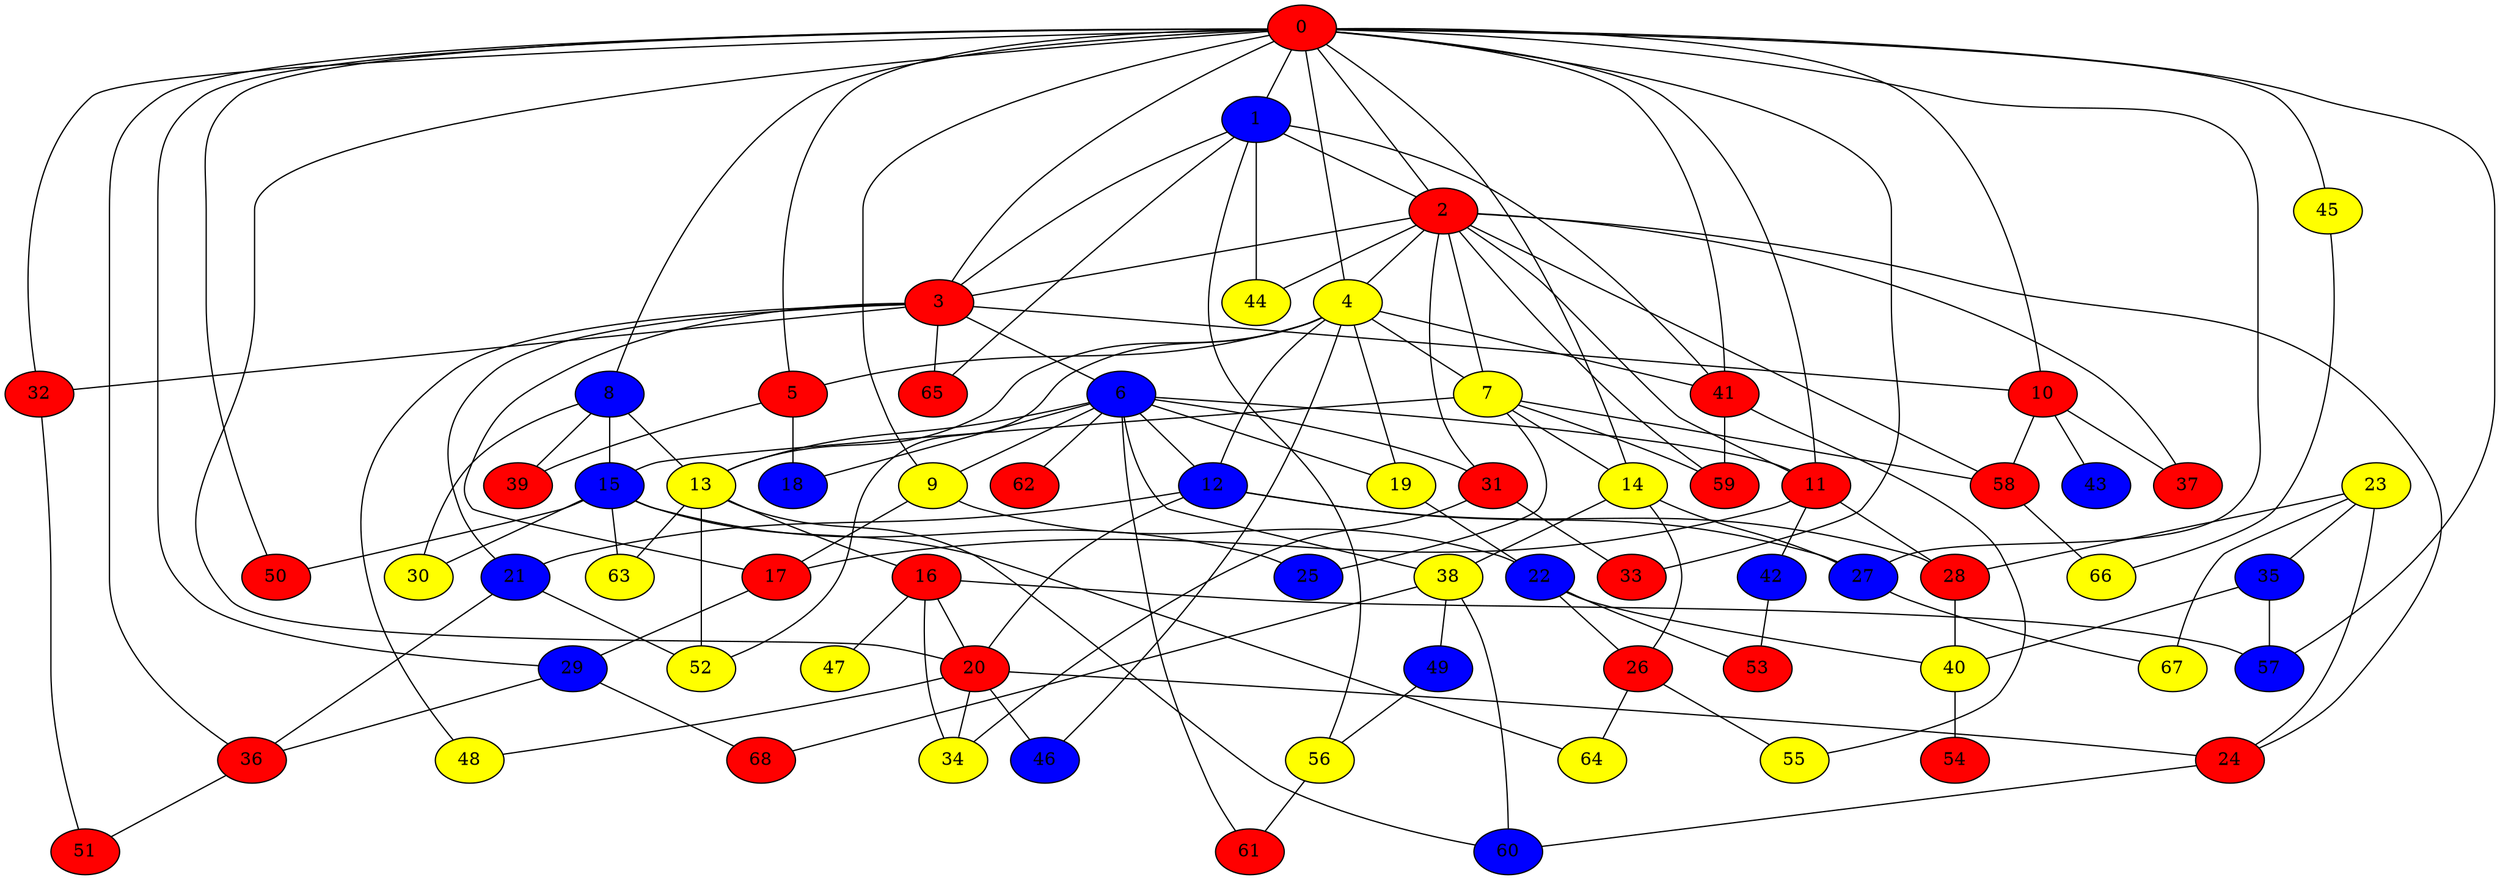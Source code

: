 graph {
0 [style = filled fillcolor = red];
1 [style = filled fillcolor = blue];
2 [style = filled fillcolor = red];
3 [style = filled fillcolor = red];
4 [style = filled fillcolor = yellow];
5 [style = filled fillcolor = red];
6 [style = filled fillcolor = blue];
7 [style = filled fillcolor = yellow];
8 [style = filled fillcolor = blue];
9 [style = filled fillcolor = yellow];
10 [style = filled fillcolor = red];
11 [style = filled fillcolor = red];
12 [style = filled fillcolor = blue];
13 [style = filled fillcolor = yellow];
14 [style = filled fillcolor = yellow];
15 [style = filled fillcolor = blue];
16 [style = filled fillcolor = red];
17 [style = filled fillcolor = red];
18 [style = filled fillcolor = blue];
19 [style = filled fillcolor = yellow];
20 [style = filled fillcolor = red];
21 [style = filled fillcolor = blue];
22 [style = filled fillcolor = blue];
23 [style = filled fillcolor = yellow];
24 [style = filled fillcolor = red];
25 [style = filled fillcolor = blue];
26 [style = filled fillcolor = red];
27 [style = filled fillcolor = blue];
28 [style = filled fillcolor = red];
29 [style = filled fillcolor = blue];
30 [style = filled fillcolor = yellow];
31 [style = filled fillcolor = red];
32 [style = filled fillcolor = red];
33 [style = filled fillcolor = red];
34 [style = filled fillcolor = yellow];
35 [style = filled fillcolor = blue];
36 [style = filled fillcolor = red];
37 [style = filled fillcolor = red];
38 [style = filled fillcolor = yellow];
39 [style = filled fillcolor = red];
40 [style = filled fillcolor = yellow];
41 [style = filled fillcolor = red];
42 [style = filled fillcolor = blue];
43 [style = filled fillcolor = blue];
44 [style = filled fillcolor = yellow];
45 [style = filled fillcolor = yellow];
46 [style = filled fillcolor = blue];
47 [style = filled fillcolor = yellow];
48 [style = filled fillcolor = yellow];
49 [style = filled fillcolor = blue];
50 [style = filled fillcolor = red];
51 [style = filled fillcolor = red];
52 [style = filled fillcolor = yellow];
53 [style = filled fillcolor = red];
54 [style = filled fillcolor = red];
55 [style = filled fillcolor = yellow];
56 [style = filled fillcolor = yellow];
57 [style = filled fillcolor = blue];
58 [style = filled fillcolor = red];
59 [style = filled fillcolor = red];
60 [style = filled fillcolor = blue];
61 [style = filled fillcolor = red];
62 [style = filled fillcolor = red];
63 [style = filled fillcolor = yellow];
64 [style = filled fillcolor = yellow];
65 [style = filled fillcolor = red];
66 [style = filled fillcolor = yellow];
67 [style = filled fillcolor = yellow];
68 [style = filled fillcolor = red];
0 -- 1;
0 -- 4;
0 -- 3;
0 -- 2;
0 -- 5;
0 -- 8;
0 -- 9;
0 -- 10;
0 -- 11;
0 -- 14;
0 -- 20;
0 -- 27;
0 -- 29;
0 -- 32;
0 -- 33;
0 -- 36;
0 -- 41;
0 -- 45;
0 -- 50;
0 -- 57;
1 -- 2;
1 -- 3;
1 -- 41;
1 -- 44;
1 -- 56;
1 -- 65;
2 -- 3;
2 -- 4;
2 -- 7;
2 -- 11;
2 -- 24;
2 -- 31;
2 -- 37;
2 -- 44;
2 -- 58;
2 -- 59;
3 -- 6;
3 -- 10;
3 -- 17;
3 -- 21;
3 -- 32;
3 -- 48;
3 -- 65;
4 -- 5;
4 -- 7;
4 -- 12;
4 -- 13;
4 -- 19;
4 -- 41;
4 -- 46;
4 -- 52;
5 -- 18;
5 -- 39;
6 -- 9;
6 -- 11;
6 -- 12;
6 -- 13;
6 -- 18;
6 -- 19;
6 -- 31;
6 -- 38;
6 -- 61;
6 -- 62;
7 -- 14;
7 -- 15;
7 -- 25;
7 -- 58;
7 -- 59;
8 -- 13;
8 -- 15;
8 -- 30;
8 -- 39;
9 -- 17;
9 -- 22;
10 -- 37;
10 -- 43;
10 -- 58;
11 -- 17;
11 -- 28;
11 -- 42;
12 -- 20;
12 -- 21;
12 -- 27;
12 -- 28;
13 -- 16;
13 -- 52;
13 -- 60;
13 -- 63;
14 -- 26;
14 -- 27;
14 -- 38;
15 -- 25;
15 -- 30;
15 -- 50;
15 -- 63;
15 -- 64;
16 -- 20;
16 -- 34;
16 -- 47;
16 -- 57;
17 -- 29;
19 -- 22;
20 -- 24;
20 -- 34;
20 -- 46;
20 -- 48;
21 -- 36;
21 -- 52;
22 -- 26;
22 -- 40;
22 -- 53;
23 -- 24;
23 -- 28;
23 -- 35;
23 -- 67;
24 -- 60;
26 -- 55;
26 -- 64;
27 -- 67;
28 -- 40;
29 -- 36;
29 -- 68;
31 -- 33;
31 -- 34;
32 -- 51;
35 -- 40;
35 -- 57;
36 -- 51;
38 -- 49;
38 -- 60;
38 -- 68;
40 -- 54;
41 -- 55;
41 -- 59;
42 -- 53;
45 -- 66;
49 -- 56;
56 -- 61;
58 -- 66;
}
